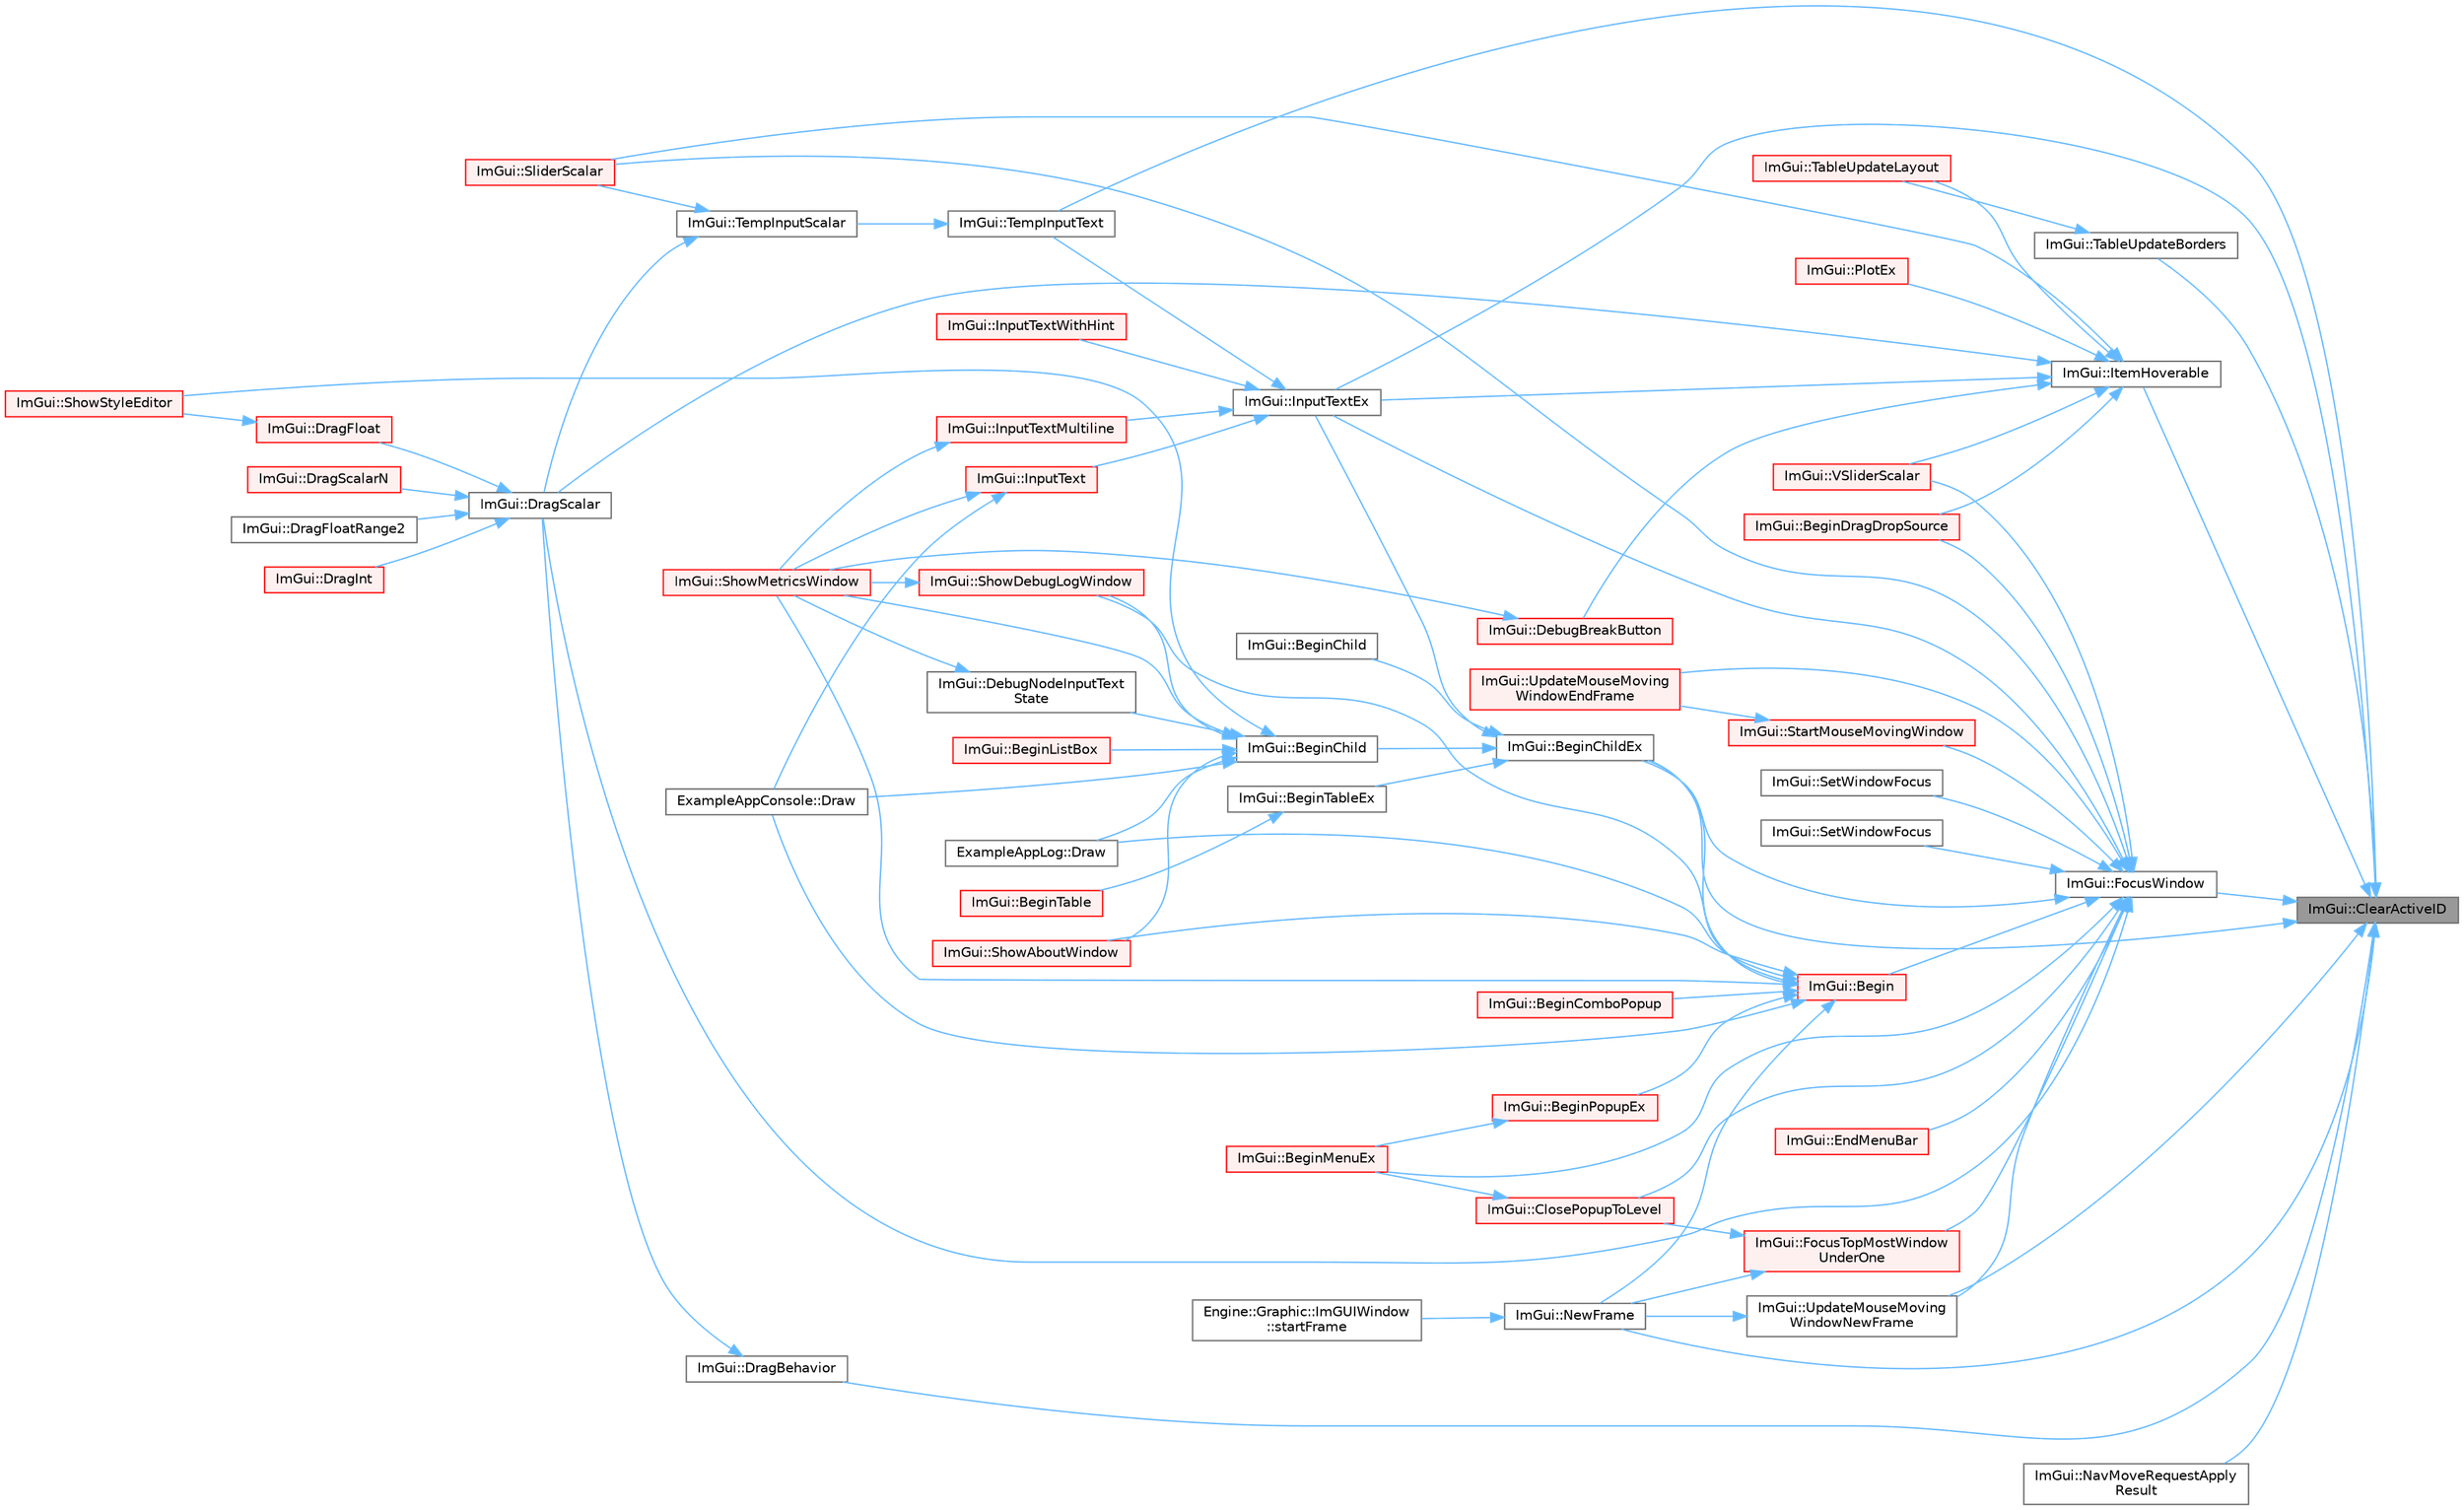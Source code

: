 digraph "ImGui::ClearActiveID"
{
 // LATEX_PDF_SIZE
  bgcolor="transparent";
  edge [fontname=Helvetica,fontsize=10,labelfontname=Helvetica,labelfontsize=10];
  node [fontname=Helvetica,fontsize=10,shape=box,height=0.2,width=0.4];
  rankdir="RL";
  Node1 [id="Node000001",label="ImGui::ClearActiveID",height=0.2,width=0.4,color="gray40", fillcolor="grey60", style="filled", fontcolor="black",tooltip=" "];
  Node1 -> Node2 [id="edge1_Node000001_Node000002",dir="back",color="steelblue1",style="solid",tooltip=" "];
  Node2 [id="Node000002",label="ImGui::BeginChildEx",height=0.2,width=0.4,color="grey40", fillcolor="white", style="filled",URL="$namespace_im_gui.html#ac36ecce0443f0b45a48484d85f653ae2",tooltip=" "];
  Node2 -> Node3 [id="edge2_Node000002_Node000003",dir="back",color="steelblue1",style="solid",tooltip=" "];
  Node3 [id="Node000003",label="ImGui::BeginChild",height=0.2,width=0.4,color="grey40", fillcolor="white", style="filled",URL="$namespace_im_gui.html#aebac8b07ee9ea0e452c98813a3e907c3",tooltip=" "];
  Node3 -> Node4 [id="edge3_Node000003_Node000004",dir="back",color="steelblue1",style="solid",tooltip=" "];
  Node4 [id="Node000004",label="ImGui::BeginListBox",height=0.2,width=0.4,color="red", fillcolor="#FFF0F0", style="filled",URL="$namespace_im_gui.html#a2f37c541760a39c189ebdd86c15b60d9",tooltip=" "];
  Node3 -> Node6 [id="edge4_Node000003_Node000006",dir="back",color="steelblue1",style="solid",tooltip=" "];
  Node6 [id="Node000006",label="ImGui::DebugNodeInputText\lState",height=0.2,width=0.4,color="grey40", fillcolor="white", style="filled",URL="$namespace_im_gui.html#ab85df47e899ab32dbdd5089f40e3802f",tooltip=" "];
  Node6 -> Node7 [id="edge5_Node000006_Node000007",dir="back",color="steelblue1",style="solid",tooltip=" "];
  Node7 [id="Node000007",label="ImGui::ShowMetricsWindow",height=0.2,width=0.4,color="red", fillcolor="#FFF0F0", style="filled",URL="$namespace_im_gui.html#afe7a28c6eb52fff3cc27d5a698fea4ff",tooltip=" "];
  Node3 -> Node9 [id="edge6_Node000003_Node000009",dir="back",color="steelblue1",style="solid",tooltip=" "];
  Node9 [id="Node000009",label="ExampleAppConsole::Draw",height=0.2,width=0.4,color="grey40", fillcolor="white", style="filled",URL="$struct_example_app_console.html#a0518a09c7e8648dd52c7c06df19ac17a",tooltip=" "];
  Node3 -> Node10 [id="edge7_Node000003_Node000010",dir="back",color="steelblue1",style="solid",tooltip=" "];
  Node10 [id="Node000010",label="ExampleAppLog::Draw",height=0.2,width=0.4,color="grey40", fillcolor="white", style="filled",URL="$struct_example_app_log.html#a5ad3a4bdb89171b84aeaff96948a1f77",tooltip=" "];
  Node3 -> Node11 [id="edge8_Node000003_Node000011",dir="back",color="steelblue1",style="solid",tooltip=" "];
  Node11 [id="Node000011",label="ImGui::ShowAboutWindow",height=0.2,width=0.4,color="red", fillcolor="#FFF0F0", style="filled",URL="$namespace_im_gui.html#ac297462e33309d0540fa459bccdc9304",tooltip=" "];
  Node3 -> Node12 [id="edge9_Node000003_Node000012",dir="back",color="steelblue1",style="solid",tooltip=" "];
  Node12 [id="Node000012",label="ImGui::ShowDebugLogWindow",height=0.2,width=0.4,color="red", fillcolor="#FFF0F0", style="filled",URL="$namespace_im_gui.html#af1b39e70cac2e1b9e62dd3c9d154cbd6",tooltip=" "];
  Node12 -> Node7 [id="edge10_Node000012_Node000007",dir="back",color="steelblue1",style="solid",tooltip=" "];
  Node3 -> Node7 [id="edge11_Node000003_Node000007",dir="back",color="steelblue1",style="solid",tooltip=" "];
  Node3 -> Node13 [id="edge12_Node000003_Node000013",dir="back",color="steelblue1",style="solid",tooltip=" "];
  Node13 [id="Node000013",label="ImGui::ShowStyleEditor",height=0.2,width=0.4,color="red", fillcolor="#FFF0F0", style="filled",URL="$namespace_im_gui.html#ab2eb3dec78d054fe3feab1c091ec5de5",tooltip=" "];
  Node2 -> Node14 [id="edge13_Node000002_Node000014",dir="back",color="steelblue1",style="solid",tooltip=" "];
  Node14 [id="Node000014",label="ImGui::BeginChild",height=0.2,width=0.4,color="grey40", fillcolor="white", style="filled",URL="$namespace_im_gui.html#a3824e63145d50dd477deec2c7edf5c5a",tooltip=" "];
  Node2 -> Node15 [id="edge14_Node000002_Node000015",dir="back",color="steelblue1",style="solid",tooltip=" "];
  Node15 [id="Node000015",label="ImGui::BeginTableEx",height=0.2,width=0.4,color="grey40", fillcolor="white", style="filled",URL="$namespace_im_gui.html#a28046a30716afeb7738a82a5b19044ca",tooltip=" "];
  Node15 -> Node16 [id="edge15_Node000015_Node000016",dir="back",color="steelblue1",style="solid",tooltip=" "];
  Node16 [id="Node000016",label="ImGui::BeginTable",height=0.2,width=0.4,color="red", fillcolor="#FFF0F0", style="filled",URL="$namespace_im_gui.html#a04ee4f6866b8e10b98008e7f19d35796",tooltip=" "];
  Node2 -> Node19 [id="edge16_Node000002_Node000019",dir="back",color="steelblue1",style="solid",tooltip=" "];
  Node19 [id="Node000019",label="ImGui::InputTextEx",height=0.2,width=0.4,color="grey40", fillcolor="white", style="filled",URL="$namespace_im_gui.html#af89af17ecc11653f25fea1e50e195de6",tooltip=" "];
  Node19 -> Node20 [id="edge17_Node000019_Node000020",dir="back",color="steelblue1",style="solid",tooltip=" "];
  Node20 [id="Node000020",label="ImGui::InputText",height=0.2,width=0.4,color="red", fillcolor="#FFF0F0", style="filled",URL="$namespace_im_gui.html#aa72b5760a3a206729723a587ac7c8519",tooltip=" "];
  Node20 -> Node9 [id="edge18_Node000020_Node000009",dir="back",color="steelblue1",style="solid",tooltip=" "];
  Node20 -> Node7 [id="edge19_Node000020_Node000007",dir="back",color="steelblue1",style="solid",tooltip=" "];
  Node19 -> Node42 [id="edge20_Node000019_Node000042",dir="back",color="steelblue1",style="solid",tooltip=" "];
  Node42 [id="Node000042",label="ImGui::InputTextMultiline",height=0.2,width=0.4,color="red", fillcolor="#FFF0F0", style="filled",URL="$namespace_im_gui.html#a0470693929ed9930cbf5b737577c2414",tooltip=" "];
  Node42 -> Node7 [id="edge21_Node000042_Node000007",dir="back",color="steelblue1",style="solid",tooltip=" "];
  Node19 -> Node44 [id="edge22_Node000019_Node000044",dir="back",color="steelblue1",style="solid",tooltip=" "];
  Node44 [id="Node000044",label="ImGui::InputTextWithHint",height=0.2,width=0.4,color="red", fillcolor="#FFF0F0", style="filled",URL="$namespace_im_gui.html#aee5a5127f494966ad16e578714e8fac2",tooltip=" "];
  Node19 -> Node46 [id="edge23_Node000019_Node000046",dir="back",color="steelblue1",style="solid",tooltip=" "];
  Node46 [id="Node000046",label="ImGui::TempInputText",height=0.2,width=0.4,color="grey40", fillcolor="white", style="filled",URL="$namespace_im_gui.html#ae85def71d2fcf5409035b583b315964e",tooltip=" "];
  Node46 -> Node47 [id="edge24_Node000046_Node000047",dir="back",color="steelblue1",style="solid",tooltip=" "];
  Node47 [id="Node000047",label="ImGui::TempInputScalar",height=0.2,width=0.4,color="grey40", fillcolor="white", style="filled",URL="$namespace_im_gui.html#a392fed3e7db2a75abf217bf84c6abce9",tooltip=" "];
  Node47 -> Node48 [id="edge25_Node000047_Node000048",dir="back",color="steelblue1",style="solid",tooltip=" "];
  Node48 [id="Node000048",label="ImGui::DragScalar",height=0.2,width=0.4,color="grey40", fillcolor="white", style="filled",URL="$namespace_im_gui.html#a17d8926e8f44a6d00575b12081c51fe0",tooltip=" "];
  Node48 -> Node49 [id="edge26_Node000048_Node000049",dir="back",color="steelblue1",style="solid",tooltip=" "];
  Node49 [id="Node000049",label="ImGui::DragFloat",height=0.2,width=0.4,color="red", fillcolor="#FFF0F0", style="filled",URL="$namespace_im_gui.html#aab1b20e7bf98aa7bbdb26f8cd3ad91e6",tooltip=" "];
  Node49 -> Node13 [id="edge27_Node000049_Node000013",dir="back",color="steelblue1",style="solid",tooltip=" "];
  Node48 -> Node52 [id="edge28_Node000048_Node000052",dir="back",color="steelblue1",style="solid",tooltip=" "];
  Node52 [id="Node000052",label="ImGui::DragFloatRange2",height=0.2,width=0.4,color="grey40", fillcolor="white", style="filled",URL="$namespace_im_gui.html#aa6bfd93ead5c47e84b66185da88b8e8c",tooltip=" "];
  Node48 -> Node53 [id="edge29_Node000048_Node000053",dir="back",color="steelblue1",style="solid",tooltip=" "];
  Node53 [id="Node000053",label="ImGui::DragInt",height=0.2,width=0.4,color="red", fillcolor="#FFF0F0", style="filled",URL="$namespace_im_gui.html#a3714db739ae51fc75601d7fad234a58b",tooltip=" "];
  Node48 -> Node55 [id="edge30_Node000048_Node000055",dir="back",color="steelblue1",style="solid",tooltip=" "];
  Node55 [id="Node000055",label="ImGui::DragScalarN",height=0.2,width=0.4,color="red", fillcolor="#FFF0F0", style="filled",URL="$namespace_im_gui.html#a1265d2b30ced1fca909e26c8f718fcbd",tooltip=" "];
  Node47 -> Node62 [id="edge31_Node000047_Node000062",dir="back",color="steelblue1",style="solid",tooltip=" "];
  Node62 [id="Node000062",label="ImGui::SliderScalar",height=0.2,width=0.4,color="red", fillcolor="#FFF0F0", style="filled",URL="$namespace_im_gui.html#afdd7faa9a69f75b8d674cdc207441bea",tooltip=" "];
  Node1 -> Node74 [id="edge32_Node000001_Node000074",dir="back",color="steelblue1",style="solid",tooltip=" "];
  Node74 [id="Node000074",label="ImGui::DragBehavior",height=0.2,width=0.4,color="grey40", fillcolor="white", style="filled",URL="$namespace_im_gui.html#a03fd8ebf820fd67eccfa0ee037df2d0c",tooltip=" "];
  Node74 -> Node48 [id="edge33_Node000074_Node000048",dir="back",color="steelblue1",style="solid",tooltip=" "];
  Node1 -> Node75 [id="edge34_Node000001_Node000075",dir="back",color="steelblue1",style="solid",tooltip=" "];
  Node75 [id="Node000075",label="ImGui::FocusWindow",height=0.2,width=0.4,color="grey40", fillcolor="white", style="filled",URL="$namespace_im_gui.html#a27aa6f2f3aa11778c6d023b1b223f262",tooltip=" "];
  Node75 -> Node76 [id="edge35_Node000075_Node000076",dir="back",color="steelblue1",style="solid",tooltip=" "];
  Node76 [id="Node000076",label="ImGui::Begin",height=0.2,width=0.4,color="red", fillcolor="#FFF0F0", style="filled",URL="$namespace_im_gui.html#a581e58db0bc930bafa4a5d23093a2b99",tooltip=" "];
  Node76 -> Node2 [id="edge36_Node000076_Node000002",dir="back",color="steelblue1",style="solid",tooltip=" "];
  Node76 -> Node77 [id="edge37_Node000076_Node000077",dir="back",color="steelblue1",style="solid",tooltip=" "];
  Node77 [id="Node000077",label="ImGui::BeginComboPopup",height=0.2,width=0.4,color="red", fillcolor="#FFF0F0", style="filled",URL="$namespace_im_gui.html#a6ecb51142fcb72cd19ff002c3a7d8e25",tooltip=" "];
  Node76 -> Node81 [id="edge38_Node000076_Node000081",dir="back",color="steelblue1",style="solid",tooltip=" "];
  Node81 [id="Node000081",label="ImGui::BeginPopupEx",height=0.2,width=0.4,color="red", fillcolor="#FFF0F0", style="filled",URL="$namespace_im_gui.html#a89da3a22300e8293257b6cfdf1b83b7a",tooltip=" "];
  Node81 -> Node82 [id="edge39_Node000081_Node000082",dir="back",color="steelblue1",style="solid",tooltip=" "];
  Node82 [id="Node000082",label="ImGui::BeginMenuEx",height=0.2,width=0.4,color="red", fillcolor="#FFF0F0", style="filled",URL="$namespace_im_gui.html#a8dc671f87ed281b6445ce6ae4ab25183",tooltip=" "];
  Node76 -> Node9 [id="edge40_Node000076_Node000009",dir="back",color="steelblue1",style="solid",tooltip=" "];
  Node76 -> Node10 [id="edge41_Node000076_Node000010",dir="back",color="steelblue1",style="solid",tooltip=" "];
  Node76 -> Node136 [id="edge42_Node000076_Node000136",dir="back",color="steelblue1",style="solid",tooltip=" "];
  Node136 [id="Node000136",label="ImGui::NewFrame",height=0.2,width=0.4,color="grey40", fillcolor="white", style="filled",URL="$namespace_im_gui.html#ab3f1fc018f903b7ad79fd10663375774",tooltip=" "];
  Node136 -> Node125 [id="edge43_Node000136_Node000125",dir="back",color="steelblue1",style="solid",tooltip=" "];
  Node125 [id="Node000125",label="Engine::Graphic::ImGUIWindow\l::startFrame",height=0.2,width=0.4,color="grey40", fillcolor="white", style="filled",URL="$class_engine_1_1_graphic_1_1_im_g_u_i_window.html#a9ca05f8fa30f8ee342d254eb0d34948a",tooltip=" "];
  Node76 -> Node11 [id="edge44_Node000076_Node000011",dir="back",color="steelblue1",style="solid",tooltip=" "];
  Node76 -> Node12 [id="edge45_Node000076_Node000012",dir="back",color="steelblue1",style="solid",tooltip=" "];
  Node76 -> Node7 [id="edge46_Node000076_Node000007",dir="back",color="steelblue1",style="solid",tooltip=" "];
  Node75 -> Node2 [id="edge47_Node000075_Node000002",dir="back",color="steelblue1",style="solid",tooltip=" "];
  Node75 -> Node112 [id="edge48_Node000075_Node000112",dir="back",color="steelblue1",style="solid",tooltip=" "];
  Node112 [id="Node000112",label="ImGui::BeginDragDropSource",height=0.2,width=0.4,color="red", fillcolor="#FFF0F0", style="filled",URL="$namespace_im_gui.html#ac2609b0f034d3bcd8d70d26df8694eaa",tooltip=" "];
  Node75 -> Node82 [id="edge49_Node000075_Node000082",dir="back",color="steelblue1",style="solid",tooltip=" "];
  Node75 -> Node137 [id="edge50_Node000075_Node000137",dir="back",color="steelblue1",style="solid",tooltip=" "];
  Node137 [id="Node000137",label="ImGui::ClosePopupToLevel",height=0.2,width=0.4,color="red", fillcolor="#FFF0F0", style="filled",URL="$namespace_im_gui.html#a0be705dc533a62387dc39ec5c276d2a0",tooltip=" "];
  Node137 -> Node82 [id="edge51_Node000137_Node000082",dir="back",color="steelblue1",style="solid",tooltip=" "];
  Node75 -> Node48 [id="edge52_Node000075_Node000048",dir="back",color="steelblue1",style="solid",tooltip=" "];
  Node75 -> Node156 [id="edge53_Node000075_Node000156",dir="back",color="steelblue1",style="solid",tooltip=" "];
  Node156 [id="Node000156",label="ImGui::EndMenuBar",height=0.2,width=0.4,color="red", fillcolor="#FFF0F0", style="filled",URL="$namespace_im_gui.html#aa226265c140eb6ee375c5b9abc69c4fc",tooltip=" "];
  Node75 -> Node158 [id="edge54_Node000075_Node000158",dir="back",color="steelblue1",style="solid",tooltip=" "];
  Node158 [id="Node000158",label="ImGui::FocusTopMostWindow\lUnderOne",height=0.2,width=0.4,color="red", fillcolor="#FFF0F0", style="filled",URL="$namespace_im_gui.html#aa97e87e96c05eb3e91aa96fa68b13a2a",tooltip=" "];
  Node158 -> Node137 [id="edge55_Node000158_Node000137",dir="back",color="steelblue1",style="solid",tooltip=" "];
  Node158 -> Node136 [id="edge56_Node000158_Node000136",dir="back",color="steelblue1",style="solid",tooltip=" "];
  Node75 -> Node19 [id="edge57_Node000075_Node000019",dir="back",color="steelblue1",style="solid",tooltip=" "];
  Node75 -> Node159 [id="edge58_Node000075_Node000159",dir="back",color="steelblue1",style="solid",tooltip=" "];
  Node159 [id="Node000159",label="ImGui::SetWindowFocus",height=0.2,width=0.4,color="grey40", fillcolor="white", style="filled",URL="$namespace_im_gui.html#ac71920931ed7b7c8594ee84c6a94e7b8",tooltip=" "];
  Node75 -> Node160 [id="edge59_Node000075_Node000160",dir="back",color="steelblue1",style="solid",tooltip=" "];
  Node160 [id="Node000160",label="ImGui::SetWindowFocus",height=0.2,width=0.4,color="grey40", fillcolor="white", style="filled",URL="$namespace_im_gui.html#aa612adbb975051090898f094a1608f24",tooltip=" "];
  Node75 -> Node62 [id="edge60_Node000075_Node000062",dir="back",color="steelblue1",style="solid",tooltip=" "];
  Node75 -> Node161 [id="edge61_Node000075_Node000161",dir="back",color="steelblue1",style="solid",tooltip=" "];
  Node161 [id="Node000161",label="ImGui::StartMouseMovingWindow",height=0.2,width=0.4,color="red", fillcolor="#FFF0F0", style="filled",URL="$namespace_im_gui.html#afd03199380411a711c74893434d91258",tooltip=" "];
  Node161 -> Node149 [id="edge62_Node000161_Node000149",dir="back",color="steelblue1",style="solid",tooltip=" "];
  Node149 [id="Node000149",label="ImGui::UpdateMouseMoving\lWindowEndFrame",height=0.2,width=0.4,color="red", fillcolor="#FFF0F0", style="filled",URL="$namespace_im_gui.html#a6f56217f28aff3a7cea846e6f44eebff",tooltip=" "];
  Node75 -> Node149 [id="edge63_Node000075_Node000149",dir="back",color="steelblue1",style="solid",tooltip=" "];
  Node75 -> Node163 [id="edge64_Node000075_Node000163",dir="back",color="steelblue1",style="solid",tooltip=" "];
  Node163 [id="Node000163",label="ImGui::UpdateMouseMoving\lWindowNewFrame",height=0.2,width=0.4,color="grey40", fillcolor="white", style="filled",URL="$namespace_im_gui.html#a3c60e468d73a0ccd52628f0c82b42fe8",tooltip=" "];
  Node163 -> Node136 [id="edge65_Node000163_Node000136",dir="back",color="steelblue1",style="solid",tooltip=" "];
  Node75 -> Node164 [id="edge66_Node000075_Node000164",dir="back",color="steelblue1",style="solid",tooltip=" "];
  Node164 [id="Node000164",label="ImGui::VSliderScalar",height=0.2,width=0.4,color="red", fillcolor="#FFF0F0", style="filled",URL="$namespace_im_gui.html#a6ad24ca37a530d43f9d1c727d94e4829",tooltip=" "];
  Node1 -> Node19 [id="edge67_Node000001_Node000019",dir="back",color="steelblue1",style="solid",tooltip=" "];
  Node1 -> Node167 [id="edge68_Node000001_Node000167",dir="back",color="steelblue1",style="solid",tooltip=" "];
  Node167 [id="Node000167",label="ImGui::ItemHoverable",height=0.2,width=0.4,color="grey40", fillcolor="white", style="filled",URL="$namespace_im_gui.html#a1d7304e335dbe35c4d97b67854111ed2",tooltip=" "];
  Node167 -> Node112 [id="edge69_Node000167_Node000112",dir="back",color="steelblue1",style="solid",tooltip=" "];
  Node167 -> Node105 [id="edge70_Node000167_Node000105",dir="back",color="steelblue1",style="solid",tooltip=" "];
  Node105 [id="Node000105",label="ImGui::DebugBreakButton",height=0.2,width=0.4,color="red", fillcolor="#FFF0F0", style="filled",URL="$namespace_im_gui.html#ac2e737b701b4d252a54006a4c4214928",tooltip=" "];
  Node105 -> Node7 [id="edge71_Node000105_Node000007",dir="back",color="steelblue1",style="solid",tooltip=" "];
  Node167 -> Node48 [id="edge72_Node000167_Node000048",dir="back",color="steelblue1",style="solid",tooltip=" "];
  Node167 -> Node19 [id="edge73_Node000167_Node000019",dir="back",color="steelblue1",style="solid",tooltip=" "];
  Node167 -> Node126 [id="edge74_Node000167_Node000126",dir="back",color="steelblue1",style="solid",tooltip=" "];
  Node126 [id="Node000126",label="ImGui::PlotEx",height=0.2,width=0.4,color="red", fillcolor="#FFF0F0", style="filled",URL="$namespace_im_gui.html#afb3147b9a00e396e0b11a1bfe24b8f42",tooltip=" "];
  Node167 -> Node62 [id="edge75_Node000167_Node000062",dir="back",color="steelblue1",style="solid",tooltip=" "];
  Node167 -> Node91 [id="edge76_Node000167_Node000091",dir="back",color="steelblue1",style="solid",tooltip=" "];
  Node91 [id="Node000091",label="ImGui::TableUpdateLayout",height=0.2,width=0.4,color="red", fillcolor="#FFF0F0", style="filled",URL="$namespace_im_gui.html#a890d76a0ec9efc98765c226884e3e32a",tooltip=" "];
  Node167 -> Node164 [id="edge77_Node000167_Node000164",dir="back",color="steelblue1",style="solid",tooltip=" "];
  Node1 -> Node168 [id="edge78_Node000001_Node000168",dir="back",color="steelblue1",style="solid",tooltip=" "];
  Node168 [id="Node000168",label="ImGui::NavMoveRequestApply\lResult",height=0.2,width=0.4,color="grey40", fillcolor="white", style="filled",URL="$namespace_im_gui.html#a87c0b18dc173341304a700b096681c51",tooltip=" "];
  Node1 -> Node136 [id="edge79_Node000001_Node000136",dir="back",color="steelblue1",style="solid",tooltip=" "];
  Node1 -> Node169 [id="edge80_Node000001_Node000169",dir="back",color="steelblue1",style="solid",tooltip=" "];
  Node169 [id="Node000169",label="ImGui::TableUpdateBorders",height=0.2,width=0.4,color="grey40", fillcolor="white", style="filled",URL="$namespace_im_gui.html#a339483446800bd4c7d2e4f5683e21de0",tooltip=" "];
  Node169 -> Node91 [id="edge81_Node000169_Node000091",dir="back",color="steelblue1",style="solid",tooltip=" "];
  Node1 -> Node46 [id="edge82_Node000001_Node000046",dir="back",color="steelblue1",style="solid",tooltip=" "];
  Node1 -> Node163 [id="edge83_Node000001_Node000163",dir="back",color="steelblue1",style="solid",tooltip=" "];
}
